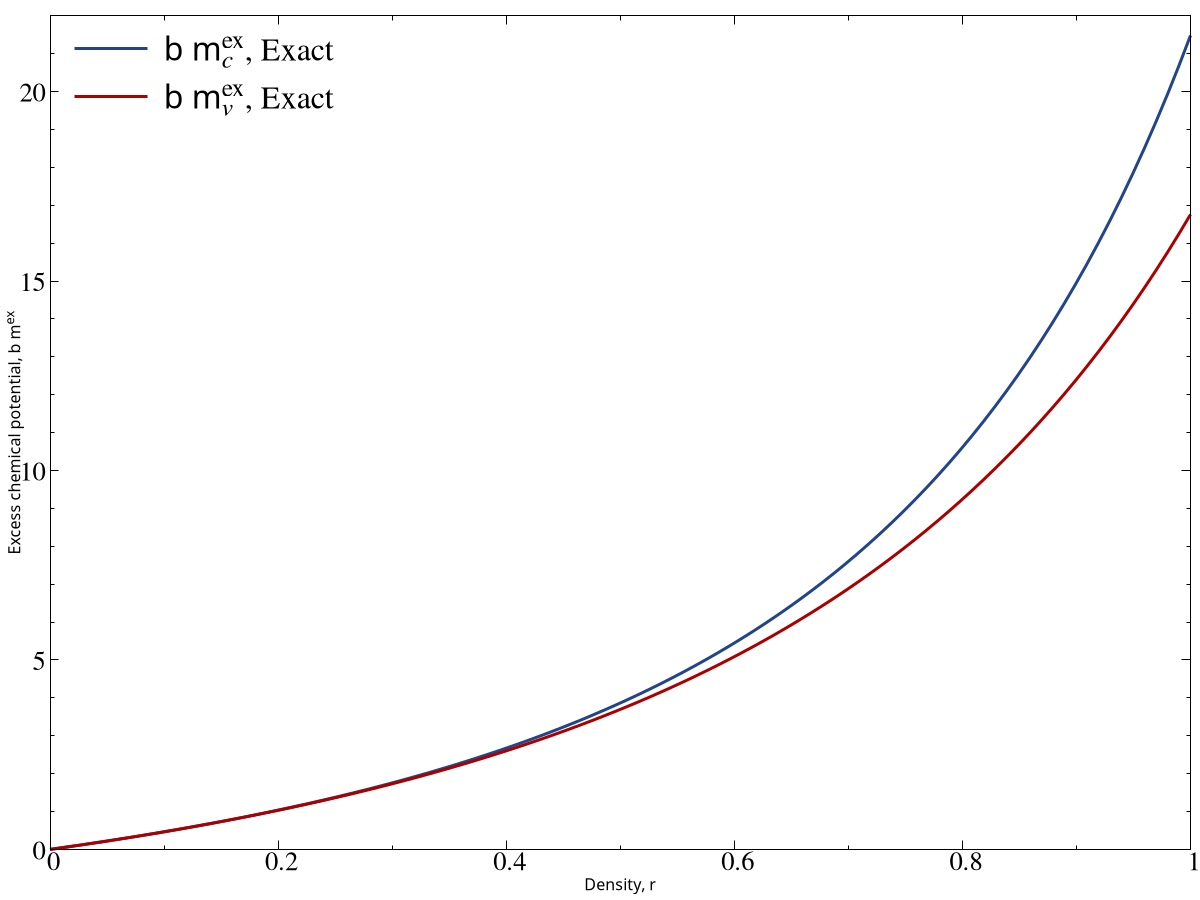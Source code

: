 #!/usr/bin/env gnuplot

set encoding cp1250 # make the minus sign longer
set terminal push
set terminal postscript eps enhanced size 5, 3.5 font "Times, 24"
set output "muhspycv.eps"



rhomax = 1.0 + 1e-5


set xtics 0.2 font "Times,20" offset 0, 0.5
set mxtics 2
set ytics 5.0 font "Times,20" offset 0.5, 0
set mytics 5

set lmargin 5.5
set rmargin 1
set tmargin 0.7
set bmargin 2.3

color1  = "#224488"
color2  = color1
color3  = "#aa0000"
color4  = color3
color5  = "#008000"
color6  = color5
color7  = color1
color8  = color3
color9  = color5
color10 = "#404040"

set style line 1  lw 2.0 lt 1 lc rgb color1  pt 4   ps 1.8
set style line 2  lw 2.0 lt 1 lc rgb color2  pt 12  ps 2.5
set style line 3  lw 2.0 lt 1 lc rgb color3  pt 8   ps 2.0
set style line 4  lw 2.0 lt 1 lc rgb color4  pt 10  ps 2.0
set style line 5  lw 2.0 lt 1 lc rgb color5  pt 6   ps 2.0
set style line 6  lw 2.0 lt 1 lc rgb color6  pt 14  ps 2.0
set style line 7  lw 3.0 lt 4 lc rgb color7  pt 2   ps 2.0
set style line 8  lw 3.0 lt 2 lc rgb color8  pt 3   ps 2.0
set style line 9  lw 3.0 lt 5 lc rgb color9  pt 1   ps 2.0
set style line 10 lw 4.0 lt 1 lc rgb color10 pt 1   ps 2.0

set xlabel "Density, {/Symbol-Oblique r}" offset 0, 0.9
set ylabel "Excess chemical potential, {/Symbol-Oblique b m}^{ex}" offset 2.0, 0
set key left Left reverse spacing 1.5 font "Times, 24"

plot [0:rhomax][0:22] \
  x*pi/6*(14+x*pi/6*(-13+5*x*pi/6))/2/(1-x*pi/6)**3-log(1-x*pi/6)   w l   ls 7 t "{/Symbol-Oblique b m}@_{/Times-Italic c}^{ex}, Exact", \
  "../../data/hs/muhspycv.dat" u 1:4 every 5 w p ls 1 t "{/Symbol-Oblique b m}@_{/Times-Italic c}^{ex}, {/Symbol D} = {/Times-Italic h B}", \
  ""             u 1:6 every 5 w p ls 2 t "{/Symbol-Oblique b m}@_{/Times-Italic c}^{ex}, {/Symbol D} = {/Times-Italic -B}", \
  2*x*pi/6*(5-2*x*pi/6)/(1-x*pi/6)**2 + 2*log(1-x*pi/6) w l ls 8 t "{/Symbol-Oblique b m}@_{/Times-Italic v}^{ex}, Exact", \
  "../../data/hs/muhspycv.dat" u 1:10 every 5 w p ls 3 t "{/Symbol-Oblique b m}@_{/Times-Italic v}^{ex}, {/Symbol D} = {/Times-Italic h B}", \
  ""             u 1:12 every 5 w p ls 4 t "{/Symbol-Oblique b m}@_{/Times-Italic v}^{ex}, {/Symbol D} = {/Times-Italic -B}", \
  "../../data/hs/Pmuhsvs12.dat" u 1:4 w l ls 10 t "{/Symbol-Oblique b m}^{ex}, VS12", \
  -1 notitle



unset output
set terminal pop
reset
